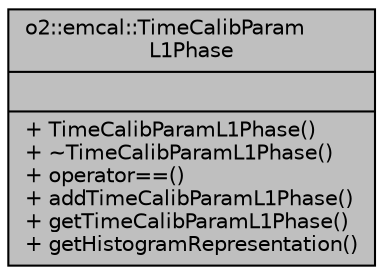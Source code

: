 digraph "o2::emcal::TimeCalibParamL1Phase"
{
 // INTERACTIVE_SVG=YES
  bgcolor="transparent";
  edge [fontname="Helvetica",fontsize="10",labelfontname="Helvetica",labelfontsize="10"];
  node [fontname="Helvetica",fontsize="10",shape=record];
  Node1 [label="{o2::emcal::TimeCalibParam\lL1Phase\n||+ TimeCalibParamL1Phase()\l+ ~TimeCalibParamL1Phase()\l+ operator==()\l+ addTimeCalibParamL1Phase()\l+ getTimeCalibParamL1Phase()\l+ getHistogramRepresentation()\l}",height=0.2,width=0.4,color="black", fillcolor="grey75", style="filled", fontcolor="black"];
}

